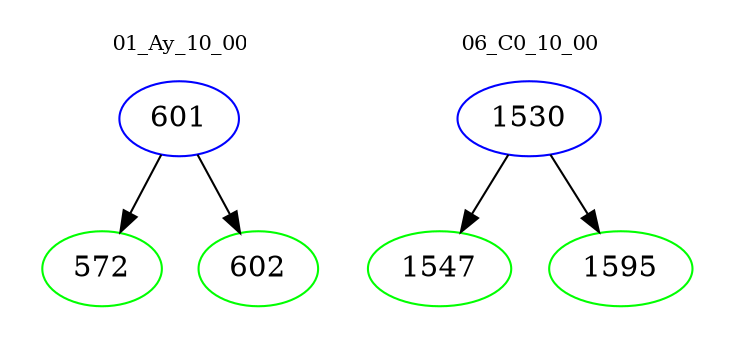 digraph{
subgraph cluster_0 {
color = white
label = "01_Ay_10_00";
fontsize=10;
T0_601 [label="601", color="blue"]
T0_601 -> T0_572 [color="black"]
T0_572 [label="572", color="green"]
T0_601 -> T0_602 [color="black"]
T0_602 [label="602", color="green"]
}
subgraph cluster_1 {
color = white
label = "06_C0_10_00";
fontsize=10;
T1_1530 [label="1530", color="blue"]
T1_1530 -> T1_1547 [color="black"]
T1_1547 [label="1547", color="green"]
T1_1530 -> T1_1595 [color="black"]
T1_1595 [label="1595", color="green"]
}
}
